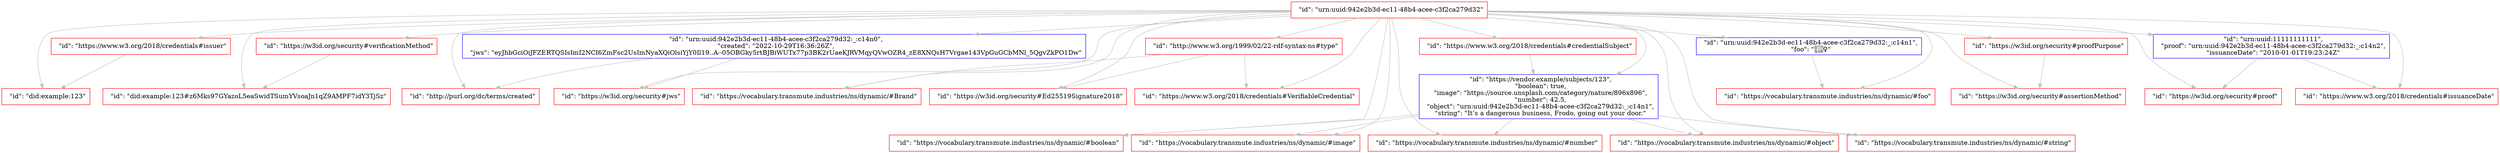digraph {
  subgraph "A" {
    "did:example:123" [
      shape = "rectangle";
      color = "red";
      label = "  \"id\": \"did:example:123\"";
    ];
    "did:example:123#z6Mks97GYazoL5eaSwidTSumYVsoaJn1qZ9AMPF7idY3TjSz" [
      shape = "rectangle";
      color = "red";
      label = "  \"id\": \"did:example:123#z6Mks97GYazoL5eaSwidTSumYVsoaJn1qZ9AMPF7idY3TjSz\"";
    ];
    "http://purl.org/dc/terms/created" [
      shape = "rectangle";
      color = "red";
      label = "  \"id\": \"http://purl.org/dc/terms/created\"";
    ];
    "http://www.w3.org/1999/02/22-rdf-syntax-ns#type" [
      shape = "rectangle";
      color = "red";
      label = "  \"id\": \"http://www.w3.org/1999/02/22-rdf-syntax-ns#type\"";
    ];
    "https://vendor.example/subjects/123" [
      shape = "rectangle";
      color = "blue";
      label = "  \"id\": \"https://vendor.example/subjects/123\",\n  \"boolean\": true,\n  \"image\": \"https://source.unsplash.com/category/nature/896x896\",\n  \"number\": 42.5,\n  \"object\": \"urn:uuid:942e2b3d-ec11-48b4-acee-c3f2ca279d32:_:c14n1\",\n  \"string\": \"It’s a dangerous business, Frodo, going out your door.\"";
    ];
    "https://vocabulary.transmute.industries/ns/dynamic/#Brand" [
      shape = "rectangle";
      color = "red";
      label = "  \"id\": \"https://vocabulary.transmute.industries/ns/dynamic/#Brand\"";
    ];
    "https://vocabulary.transmute.industries/ns/dynamic/#boolean" [
      shape = "rectangle";
      color = "red";
      label = "  \"id\": \"https://vocabulary.transmute.industries/ns/dynamic/#boolean\"";
    ];
    "https://vocabulary.transmute.industries/ns/dynamic/#foo" [
      shape = "rectangle";
      color = "red";
      label = "  \"id\": \"https://vocabulary.transmute.industries/ns/dynamic/#foo\"";
    ];
    "https://vocabulary.transmute.industries/ns/dynamic/#image" [
      shape = "rectangle";
      color = "red";
      label = "  \"id\": \"https://vocabulary.transmute.industries/ns/dynamic/#image\"";
    ];
    "https://vocabulary.transmute.industries/ns/dynamic/#number" [
      shape = "rectangle";
      color = "red";
      label = "  \"id\": \"https://vocabulary.transmute.industries/ns/dynamic/#number\"";
    ];
    "https://vocabulary.transmute.industries/ns/dynamic/#object" [
      shape = "rectangle";
      color = "red";
      label = "  \"id\": \"https://vocabulary.transmute.industries/ns/dynamic/#object\"";
    ];
    "https://vocabulary.transmute.industries/ns/dynamic/#string" [
      shape = "rectangle";
      color = "red";
      label = "  \"id\": \"https://vocabulary.transmute.industries/ns/dynamic/#string\"";
    ];
    "https://w3id.org/security#Ed25519Signature2018" [
      shape = "rectangle";
      color = "red";
      label = "  \"id\": \"https://w3id.org/security#Ed25519Signature2018\"";
    ];
    "https://w3id.org/security#assertionMethod" [
      shape = "rectangle";
      color = "red";
      label = "  \"id\": \"https://w3id.org/security#assertionMethod\"";
    ];
    "https://w3id.org/security#jws" [
      shape = "rectangle";
      color = "red";
      label = "  \"id\": \"https://w3id.org/security#jws\"";
    ];
    "https://w3id.org/security#proof" [
      shape = "rectangle";
      color = "red";
      label = "  \"id\": \"https://w3id.org/security#proof\"";
    ];
    "https://w3id.org/security#proofPurpose" [
      shape = "rectangle";
      color = "red";
      label = "  \"id\": \"https://w3id.org/security#proofPurpose\"";
    ];
    "https://w3id.org/security#verificationMethod" [
      shape = "rectangle";
      color = "red";
      label = "  \"id\": \"https://w3id.org/security#verificationMethod\"";
    ];
    "https://www.w3.org/2018/credentials#VerifiableCredential" [
      shape = "rectangle";
      color = "red";
      label = "  \"id\": \"https://www.w3.org/2018/credentials#VerifiableCredential\"";
    ];
    "https://www.w3.org/2018/credentials#credentialSubject" [
      shape = "rectangle";
      color = "red";
      label = "  \"id\": \"https://www.w3.org/2018/credentials#credentialSubject\"";
    ];
    "https://www.w3.org/2018/credentials#issuanceDate" [
      shape = "rectangle";
      color = "red";
      label = "  \"id\": \"https://www.w3.org/2018/credentials#issuanceDate\"";
    ];
    "https://www.w3.org/2018/credentials#issuer" [
      shape = "rectangle";
      color = "red";
      label = "  \"id\": \"https://www.w3.org/2018/credentials#issuer\"";
    ];
    "urn:uuid:11111111111" [
      shape = "rectangle";
      color = "blue";
      label = "  \"id\": \"urn:uuid:11111111111\",\n  \"proof\": \"urn:uuid:942e2b3d-ec11-48b4-acee-c3f2ca279d32:_:c14n2\",\n  \"issuanceDate\": \"2010-01-01T19:23:24Z\"";
    ];
    "urn:uuid:942e2b3d-ec11-48b4-acee-c3f2ca279d32" [
      shape = "rectangle";
      color = "red";
      label = "  \"id\": \"urn:uuid:942e2b3d-ec11-48b4-acee-c3f2ca279d32\"";
    ];
    "urn:uuid:942e2b3d-ec11-48b4-acee-c3f2ca279d32:_:c14n0" [
      shape = "rectangle";
      color = "blue";
      label = "  \"id\": \"urn:uuid:942e2b3d-ec11-48b4-acee-c3f2ca279d32:_:c14n0\",\n  \"created\": \"2022-10-29T16:36:26Z\",\n  \"jws\": \"eyJhbGciOiJFZERTQSIsImI2NCI6ZmFsc2UsImNyaXQiOlsiYjY0Il19..A--05OBGky5rtBJBiWUTx77p3BK2rUaeKJRVMqyQVwOZR4_zE8XNQsH7Vrgae143VpGuGCbMNl_5QgvZkPO1Dw\"";
    ];
    "urn:uuid:942e2b3d-ec11-48b4-acee-c3f2ca279d32:_:c14n1" [
      shape = "rectangle";
      color = "blue";
      label = "  \"id\": \"urn:uuid:942e2b3d-ec11-48b4-acee-c3f2ca279d32:_:c14n1\",\n  \"foo\": \"🙋‍♀️\"";
    ];
    "http://www.w3.org/1999/02/22-rdf-syntax-ns#type" -> "https://vocabulary.transmute.industries/ns/dynamic/#Brand" [
      label = "";
      color = "gray";
    ];
    "http://www.w3.org/1999/02/22-rdf-syntax-ns#type" -> "https://www.w3.org/2018/credentials#VerifiableCredential" [
      label = "";
      color = "gray";
    ];
    "http://www.w3.org/1999/02/22-rdf-syntax-ns#type" -> "https://w3id.org/security#Ed25519Signature2018" [
      label = "";
      color = "gray";
    ];
    "https://vendor.example/subjects/123" -> "https://vocabulary.transmute.industries/ns/dynamic/#boolean" [
      label = "";
      color = "gray";
    ];
    "https://vendor.example/subjects/123" -> "https://vocabulary.transmute.industries/ns/dynamic/#image" [
      label = "";
      color = "gray";
    ];
    "https://vendor.example/subjects/123" -> "https://vocabulary.transmute.industries/ns/dynamic/#number" [
      label = "";
      color = "gray";
    ];
    "https://vendor.example/subjects/123" -> "https://vocabulary.transmute.industries/ns/dynamic/#object" [
      label = "";
      color = "gray";
    ];
    "https://vendor.example/subjects/123" -> "https://vocabulary.transmute.industries/ns/dynamic/#string" [
      label = "";
      color = "gray";
    ];
    "https://w3id.org/security#proofPurpose" -> "https://w3id.org/security#assertionMethod" [
      label = "";
      color = "gray";
    ];
    "https://w3id.org/security#verificationMethod" -> "did:example:123#z6Mks97GYazoL5eaSwidTSumYVsoaJn1qZ9AMPF7idY3TjSz" [
      label = "";
      color = "gray";
    ];
    "https://www.w3.org/2018/credentials#credentialSubject" -> "https://vendor.example/subjects/123" [
      label = "";
      color = "gray";
    ];
    "https://www.w3.org/2018/credentials#issuer" -> "did:example:123" [
      label = "";
      color = "gray";
    ];
    "urn:uuid:11111111111" -> "https://w3id.org/security#proof" [
      label = "";
      color = "gray";
    ];
    "urn:uuid:11111111111" -> "https://www.w3.org/2018/credentials#issuanceDate" [
      label = "";
      color = "gray";
    ];
    "urn:uuid:942e2b3d-ec11-48b4-acee-c3f2ca279d32" -> "https://vendor.example/subjects/123" [
      label = "";
      color = "gray";
    ];
    "urn:uuid:942e2b3d-ec11-48b4-acee-c3f2ca279d32" -> "http://www.w3.org/1999/02/22-rdf-syntax-ns#type" [
      label = "";
      color = "gray";
    ];
    "urn:uuid:942e2b3d-ec11-48b4-acee-c3f2ca279d32" -> "https://vocabulary.transmute.industries/ns/dynamic/#Brand" [
      label = "";
      color = "gray";
    ];
    "urn:uuid:942e2b3d-ec11-48b4-acee-c3f2ca279d32" -> "https://vocabulary.transmute.industries/ns/dynamic/#boolean" [
      label = "";
      color = "gray";
    ];
    "urn:uuid:942e2b3d-ec11-48b4-acee-c3f2ca279d32" -> "https://vocabulary.transmute.industries/ns/dynamic/#image" [
      label = "";
      color = "gray";
    ];
    "urn:uuid:942e2b3d-ec11-48b4-acee-c3f2ca279d32" -> "https://vocabulary.transmute.industries/ns/dynamic/#number" [
      label = "";
      color = "gray";
    ];
    "urn:uuid:942e2b3d-ec11-48b4-acee-c3f2ca279d32" -> "https://vocabulary.transmute.industries/ns/dynamic/#object" [
      label = "";
      color = "gray";
    ];
    "urn:uuid:942e2b3d-ec11-48b4-acee-c3f2ca279d32" -> "https://vocabulary.transmute.industries/ns/dynamic/#string" [
      label = "";
      color = "gray";
    ];
    "urn:uuid:942e2b3d-ec11-48b4-acee-c3f2ca279d32" -> "urn:uuid:11111111111" [
      label = "";
      color = "gray";
    ];
    "urn:uuid:942e2b3d-ec11-48b4-acee-c3f2ca279d32" -> "https://www.w3.org/2018/credentials#VerifiableCredential" [
      label = "";
      color = "gray";
    ];
    "urn:uuid:942e2b3d-ec11-48b4-acee-c3f2ca279d32" -> "https://w3id.org/security#proof" [
      label = "";
      color = "gray";
    ];
    "urn:uuid:942e2b3d-ec11-48b4-acee-c3f2ca279d32" -> "https://www.w3.org/2018/credentials#credentialSubject" [
      label = "";
      color = "gray";
    ];
    "urn:uuid:942e2b3d-ec11-48b4-acee-c3f2ca279d32" -> "https://www.w3.org/2018/credentials#issuanceDate" [
      label = "";
      color = "gray";
    ];
    "urn:uuid:942e2b3d-ec11-48b4-acee-c3f2ca279d32" -> "https://www.w3.org/2018/credentials#issuer" [
      label = "";
      color = "gray";
    ];
    "urn:uuid:942e2b3d-ec11-48b4-acee-c3f2ca279d32" -> "did:example:123" [
      label = "";
      color = "gray";
    ];
    "urn:uuid:942e2b3d-ec11-48b4-acee-c3f2ca279d32" -> "urn:uuid:942e2b3d-ec11-48b4-acee-c3f2ca279d32:_:c14n0" [
      label = "";
      color = "gray";
    ];
    "urn:uuid:942e2b3d-ec11-48b4-acee-c3f2ca279d32" -> "http://purl.org/dc/terms/created" [
      label = "";
      color = "gray";
    ];
    "urn:uuid:942e2b3d-ec11-48b4-acee-c3f2ca279d32" -> "https://w3id.org/security#Ed25519Signature2018" [
      label = "";
      color = "gray";
    ];
    "urn:uuid:942e2b3d-ec11-48b4-acee-c3f2ca279d32" -> "https://w3id.org/security#jws" [
      label = "";
      color = "gray";
    ];
    "urn:uuid:942e2b3d-ec11-48b4-acee-c3f2ca279d32" -> "https://w3id.org/security#proofPurpose" [
      label = "";
      color = "gray";
    ];
    "urn:uuid:942e2b3d-ec11-48b4-acee-c3f2ca279d32" -> "https://w3id.org/security#assertionMethod" [
      label = "";
      color = "gray";
    ];
    "urn:uuid:942e2b3d-ec11-48b4-acee-c3f2ca279d32" -> "https://w3id.org/security#verificationMethod" [
      label = "";
      color = "gray";
    ];
    "urn:uuid:942e2b3d-ec11-48b4-acee-c3f2ca279d32" -> "did:example:123#z6Mks97GYazoL5eaSwidTSumYVsoaJn1qZ9AMPF7idY3TjSz" [
      label = "";
      color = "gray";
    ];
    "urn:uuid:942e2b3d-ec11-48b4-acee-c3f2ca279d32" -> "urn:uuid:942e2b3d-ec11-48b4-acee-c3f2ca279d32:_:c14n1" [
      label = "";
      color = "gray";
    ];
    "urn:uuid:942e2b3d-ec11-48b4-acee-c3f2ca279d32" -> "https://vocabulary.transmute.industries/ns/dynamic/#foo" [
      label = "";
      color = "gray";
    ];
    "urn:uuid:942e2b3d-ec11-48b4-acee-c3f2ca279d32:_:c14n0" -> "http://purl.org/dc/terms/created" [
      label = "";
      color = "gray";
    ];
    "urn:uuid:942e2b3d-ec11-48b4-acee-c3f2ca279d32:_:c14n0" -> "https://w3id.org/security#jws" [
      label = "";
      color = "gray";
    ];
    "urn:uuid:942e2b3d-ec11-48b4-acee-c3f2ca279d32:_:c14n1" -> "https://vocabulary.transmute.industries/ns/dynamic/#foo" [
      label = "";
      color = "gray";
    ];
  }
}